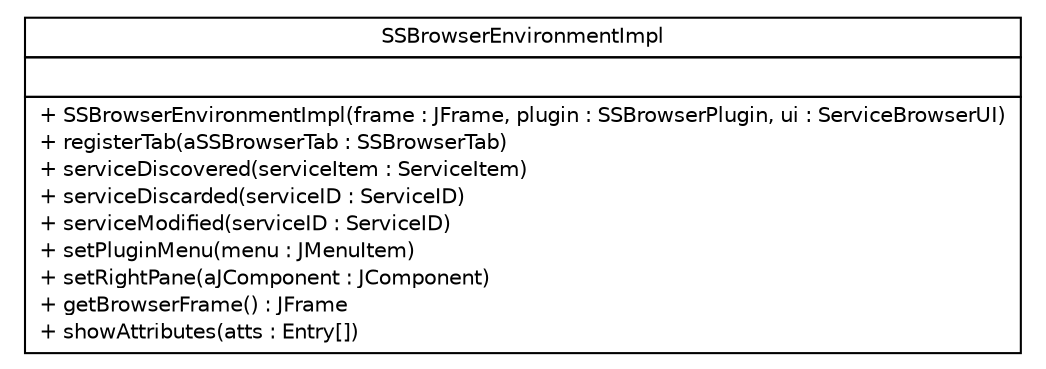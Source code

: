 #!/usr/local/bin/dot
#
# Class diagram 
# Generated by UMLGraph version R5_6 (http://www.umlgraph.org/)
#

digraph G {
	edge [fontname="Helvetica",fontsize=10,labelfontname="Helvetica",labelfontsize=10];
	node [fontname="Helvetica",fontsize=10,shape=plaintext];
	nodesep=0.25;
	ranksep=0.5;
	// sorcer.ssb.browser.api.impl.SSBrowserEnvironmentImpl
	c47453 [label=<<table title="sorcer.ssb.browser.api.impl.SSBrowserEnvironmentImpl" border="0" cellborder="1" cellspacing="0" cellpadding="2" port="p" href="./SSBrowserEnvironmentImpl.html">
		<tr><td><table border="0" cellspacing="0" cellpadding="1">
<tr><td align="center" balign="center"> SSBrowserEnvironmentImpl </td></tr>
		</table></td></tr>
		<tr><td><table border="0" cellspacing="0" cellpadding="1">
<tr><td align="left" balign="left">  </td></tr>
		</table></td></tr>
		<tr><td><table border="0" cellspacing="0" cellpadding="1">
<tr><td align="left" balign="left"> + SSBrowserEnvironmentImpl(frame : JFrame, plugin : SSBrowserPlugin, ui : ServiceBrowserUI) </td></tr>
<tr><td align="left" balign="left"> + registerTab(aSSBrowserTab : SSBrowserTab) </td></tr>
<tr><td align="left" balign="left"> + serviceDiscovered(serviceItem : ServiceItem) </td></tr>
<tr><td align="left" balign="left"> + serviceDiscarded(serviceID : ServiceID) </td></tr>
<tr><td align="left" balign="left"> + serviceModified(serviceID : ServiceID) </td></tr>
<tr><td align="left" balign="left"> + setPluginMenu(menu : JMenuItem) </td></tr>
<tr><td align="left" balign="left"> + setRightPane(aJComponent : JComponent) </td></tr>
<tr><td align="left" balign="left"> + getBrowserFrame() : JFrame </td></tr>
<tr><td align="left" balign="left"> + showAttributes(atts : Entry[]) </td></tr>
		</table></td></tr>
		</table>>, URL="./SSBrowserEnvironmentImpl.html", fontname="Helvetica", fontcolor="black", fontsize=10.0];
}

